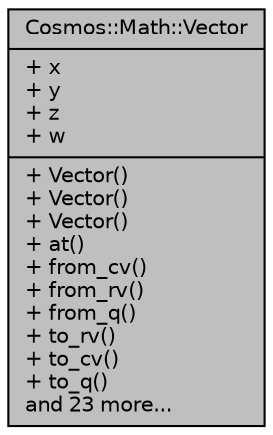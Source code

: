 digraph "Cosmos::Math::Vector"
{
 // INTERACTIVE_SVG=YES
  edge [fontname="Helvetica",fontsize="10",labelfontname="Helvetica",labelfontsize="10"];
  node [fontname="Helvetica",fontsize="10",shape=record];
  Node2 [label="{Cosmos::Math::Vector\n|+ x\l+ y\l+ z\l+ w\l|+ Vector()\l+ Vector()\l+ Vector()\l+ at()\l+ from_cv()\l+ from_rv()\l+ from_q()\l+ to_rv()\l+ to_cv()\l+ to_q()\land 23 more...\l}",height=0.2,width=0.4,color="black", fillcolor="grey75", style="filled", fontcolor="black"];
}
